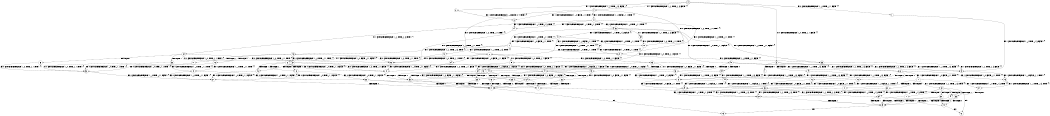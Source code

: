 digraph BCG {
size = "7, 10.5";
center = TRUE;
node [shape = circle];
0 [peripheries = 2];
0 -> 1 [label = "EX !0 !ATOMIC_EXCH_BRANCH (1, +0, TRUE, +1, 1, FALSE) !{}"];
0 -> 2 [label = "EX !1 !ATOMIC_EXCH_BRANCH (1, +1, TRUE, +1, 3, FALSE) !{}"];
0 -> 3 [label = "EX !0 !ATOMIC_EXCH_BRANCH (1, +0, TRUE, +1, 1, FALSE) !{}"];
0 -> 4 [label = "EX !1 !ATOMIC_EXCH_BRANCH (1, +1, TRUE, +1, 3, FALSE) !{}"];
1 -> 5 [label = "EX !1 !ATOMIC_EXCH_BRANCH (1, +1, TRUE, +1, 3, FALSE) !{}"];
2 -> 6 [label = "EX !1 !ATOMIC_EXCH_BRANCH (1, +0, FALSE, +1, 1, TRUE) !{}"];
3 -> 5 [label = "EX !1 !ATOMIC_EXCH_BRANCH (1, +1, TRUE, +1, 3, FALSE) !{}"];
3 -> 7 [label = "TERMINATE !0"];
3 -> 8 [label = "EX !1 !ATOMIC_EXCH_BRANCH (1, +1, TRUE, +1, 3, FALSE) !{}"];
3 -> 9 [label = "TERMINATE !0"];
4 -> 6 [label = "EX !1 !ATOMIC_EXCH_BRANCH (1, +0, FALSE, +1, 1, TRUE) !{}"];
4 -> 10 [label = "EX !0 !ATOMIC_EXCH_BRANCH (1, +0, TRUE, +1, 1, TRUE) !{}"];
4 -> 11 [label = "EX !1 !ATOMIC_EXCH_BRANCH (1, +0, FALSE, +1, 1, TRUE) !{}"];
4 -> 12 [label = "EX !0 !ATOMIC_EXCH_BRANCH (1, +0, TRUE, +1, 1, TRUE) !{}"];
5 -> 13 [label = "EX !1 !ATOMIC_EXCH_BRANCH (1, +0, FALSE, +1, 1, TRUE) !{}"];
6 -> 14 [label = "EX !1 !ATOMIC_EXCH_BRANCH (1, +1, TRUE, +1, 3, TRUE) !{}"];
7 -> 15 [label = "EX !1 !ATOMIC_EXCH_BRANCH (1, +1, TRUE, +1, 3, FALSE) !{}"];
8 -> 13 [label = "EX !1 !ATOMIC_EXCH_BRANCH (1, +0, FALSE, +1, 1, TRUE) !{}"];
8 -> 16 [label = "TERMINATE !0"];
8 -> 17 [label = "EX !1 !ATOMIC_EXCH_BRANCH (1, +0, FALSE, +1, 1, TRUE) !{}"];
8 -> 18 [label = "TERMINATE !0"];
9 -> 15 [label = "EX !1 !ATOMIC_EXCH_BRANCH (1, +1, TRUE, +1, 3, FALSE) !{}"];
9 -> 19 [label = "EX !1 !ATOMIC_EXCH_BRANCH (1, +1, TRUE, +1, 3, FALSE) !{}"];
10 -> 20 [label = "EX !0 !ATOMIC_EXCH_BRANCH (1, +0, TRUE, +1, 1, FALSE) !{}"];
11 -> 14 [label = "EX !1 !ATOMIC_EXCH_BRANCH (1, +1, TRUE, +1, 3, TRUE) !{}"];
11 -> 21 [label = "EX !0 !ATOMIC_EXCH_BRANCH (1, +0, TRUE, +1, 1, TRUE) !{}"];
11 -> 22 [label = "EX !1 !ATOMIC_EXCH_BRANCH (1, +1, TRUE, +1, 3, TRUE) !{}"];
11 -> 23 [label = "EX !0 !ATOMIC_EXCH_BRANCH (1, +0, TRUE, +1, 1, TRUE) !{}"];
12 -> 20 [label = "EX !0 !ATOMIC_EXCH_BRANCH (1, +0, TRUE, +1, 1, FALSE) !{}"];
12 -> 24 [label = "EX !1 !ATOMIC_EXCH_BRANCH (1, +0, FALSE, +1, 1, FALSE) !{}"];
12 -> 25 [label = "EX !0 !ATOMIC_EXCH_BRANCH (1, +0, TRUE, +1, 1, FALSE) !{}"];
12 -> 26 [label = "EX !1 !ATOMIC_EXCH_BRANCH (1, +0, FALSE, +1, 1, FALSE) !{}"];
13 -> 27 [label = "EX !1 !ATOMIC_EXCH_BRANCH (1, +1, TRUE, +1, 3, TRUE) !{}"];
14 -> 28 [label = "EX !0 !ATOMIC_EXCH_BRANCH (1, +0, TRUE, +1, 1, TRUE) !{}"];
15 -> 29 [label = "EX !1 !ATOMIC_EXCH_BRANCH (1, +0, FALSE, +1, 1, TRUE) !{}"];
16 -> 29 [label = "EX !1 !ATOMIC_EXCH_BRANCH (1, +0, FALSE, +1, 1, TRUE) !{}"];
17 -> 27 [label = "EX !1 !ATOMIC_EXCH_BRANCH (1, +1, TRUE, +1, 3, TRUE) !{}"];
17 -> 30 [label = "TERMINATE !0"];
17 -> 31 [label = "EX !1 !ATOMIC_EXCH_BRANCH (1, +1, TRUE, +1, 3, TRUE) !{}"];
17 -> 32 [label = "TERMINATE !0"];
18 -> 29 [label = "EX !1 !ATOMIC_EXCH_BRANCH (1, +0, FALSE, +1, 1, TRUE) !{}"];
18 -> 33 [label = "EX !1 !ATOMIC_EXCH_BRANCH (1, +0, FALSE, +1, 1, TRUE) !{}"];
19 -> 29 [label = "EX !1 !ATOMIC_EXCH_BRANCH (1, +0, FALSE, +1, 1, TRUE) !{}"];
19 -> 33 [label = "EX !1 !ATOMIC_EXCH_BRANCH (1, +0, FALSE, +1, 1, TRUE) !{}"];
20 -> 34 [label = "EX !1 !ATOMIC_EXCH_BRANCH (1, +0, FALSE, +1, 1, FALSE) !{}"];
21 -> 35 [label = "EX !0 !ATOMIC_EXCH_BRANCH (1, +0, TRUE, +1, 1, FALSE) !{}"];
22 -> 28 [label = "EX !0 !ATOMIC_EXCH_BRANCH (1, +0, TRUE, +1, 1, TRUE) !{}"];
22 -> 36 [label = "TERMINATE !1"];
22 -> 37 [label = "EX !0 !ATOMIC_EXCH_BRANCH (1, +0, TRUE, +1, 1, TRUE) !{}"];
22 -> 38 [label = "TERMINATE !1"];
23 -> 35 [label = "EX !0 !ATOMIC_EXCH_BRANCH (1, +0, TRUE, +1, 1, FALSE) !{}"];
23 -> 39 [label = "EX !1 !ATOMIC_EXCH_BRANCH (1, +1, TRUE, +1, 3, FALSE) !{}"];
23 -> 40 [label = "EX !0 !ATOMIC_EXCH_BRANCH (1, +0, TRUE, +1, 1, FALSE) !{}"];
23 -> 41 [label = "EX !1 !ATOMIC_EXCH_BRANCH (1, +1, TRUE, +1, 3, FALSE) !{}"];
24 -> 42 [label = "EX !0 !ATOMIC_EXCH_BRANCH (1, +0, TRUE, +1, 1, FALSE) !{}"];
25 -> 34 [label = "EX !1 !ATOMIC_EXCH_BRANCH (1, +0, FALSE, +1, 1, FALSE) !{}"];
25 -> 43 [label = "TERMINATE !0"];
25 -> 44 [label = "EX !1 !ATOMIC_EXCH_BRANCH (1, +0, FALSE, +1, 1, FALSE) !{}"];
25 -> 45 [label = "TERMINATE !0"];
26 -> 42 [label = "EX !0 !ATOMIC_EXCH_BRANCH (1, +0, TRUE, +1, 1, FALSE) !{}"];
26 -> 46 [label = "TERMINATE !1"];
26 -> 47 [label = "EX !0 !ATOMIC_EXCH_BRANCH (1, +0, TRUE, +1, 1, FALSE) !{}"];
26 -> 48 [label = "TERMINATE !1"];
27 -> 49 [label = "TERMINATE !0"];
28 -> 42 [label = "EX !0 !ATOMIC_EXCH_BRANCH (1, +0, TRUE, +1, 1, FALSE) !{}"];
29 -> 50 [label = "EX !1 !ATOMIC_EXCH_BRANCH (1, +1, TRUE, +1, 3, TRUE) !{}"];
30 -> 50 [label = "EX !1 !ATOMIC_EXCH_BRANCH (1, +1, TRUE, +1, 3, TRUE) !{}"];
31 -> 49 [label = "TERMINATE !0"];
31 -> 51 [label = "TERMINATE !1"];
31 -> 52 [label = "TERMINATE !0"];
31 -> 53 [label = "TERMINATE !1"];
32 -> 50 [label = "EX !1 !ATOMIC_EXCH_BRANCH (1, +1, TRUE, +1, 3, TRUE) !{}"];
32 -> 54 [label = "EX !1 !ATOMIC_EXCH_BRANCH (1, +1, TRUE, +1, 3, TRUE) !{}"];
33 -> 50 [label = "EX !1 !ATOMIC_EXCH_BRANCH (1, +1, TRUE, +1, 3, TRUE) !{}"];
33 -> 54 [label = "EX !1 !ATOMIC_EXCH_BRANCH (1, +1, TRUE, +1, 3, TRUE) !{}"];
34 -> 55 [label = "TERMINATE !0"];
35 -> 5 [label = "EX !1 !ATOMIC_EXCH_BRANCH (1, +1, TRUE, +1, 3, FALSE) !{}"];
36 -> 56 [label = "EX !0 !ATOMIC_EXCH_BRANCH (1, +0, TRUE, +1, 1, TRUE) !{}"];
37 -> 42 [label = "EX !0 !ATOMIC_EXCH_BRANCH (1, +0, TRUE, +1, 1, FALSE) !{}"];
37 -> 46 [label = "TERMINATE !1"];
37 -> 47 [label = "EX !0 !ATOMIC_EXCH_BRANCH (1, +0, TRUE, +1, 1, FALSE) !{}"];
37 -> 48 [label = "TERMINATE !1"];
38 -> 56 [label = "EX !0 !ATOMIC_EXCH_BRANCH (1, +0, TRUE, +1, 1, TRUE) !{}"];
38 -> 57 [label = "EX !0 !ATOMIC_EXCH_BRANCH (1, +0, TRUE, +1, 1, TRUE) !{}"];
39 -> 10 [label = "EX !0 !ATOMIC_EXCH_BRANCH (1, +0, TRUE, +1, 1, TRUE) !{}"];
40 -> 5 [label = "EX !1 !ATOMIC_EXCH_BRANCH (1, +1, TRUE, +1, 3, FALSE) !{}"];
40 -> 58 [label = "TERMINATE !0"];
40 -> 8 [label = "EX !1 !ATOMIC_EXCH_BRANCH (1, +1, TRUE, +1, 3, FALSE) !{}"];
40 -> 59 [label = "TERMINATE !0"];
41 -> 10 [label = "EX !0 !ATOMIC_EXCH_BRANCH (1, +0, TRUE, +1, 1, TRUE) !{}"];
41 -> 60 [label = "EX !1 !ATOMIC_EXCH_BRANCH (1, +0, FALSE, +1, 1, TRUE) !{}"];
41 -> 12 [label = "EX !0 !ATOMIC_EXCH_BRANCH (1, +0, TRUE, +1, 1, TRUE) !{}"];
41 -> 61 [label = "EX !1 !ATOMIC_EXCH_BRANCH (1, +0, FALSE, +1, 1, TRUE) !{}"];
42 -> 55 [label = "TERMINATE !0"];
43 -> 62 [label = "EX !1 !ATOMIC_EXCH_BRANCH (1, +0, FALSE, +1, 1, FALSE) !{}"];
44 -> 55 [label = "TERMINATE !0"];
44 -> 63 [label = "TERMINATE !1"];
44 -> 64 [label = "TERMINATE !0"];
44 -> 65 [label = "TERMINATE !1"];
45 -> 62 [label = "EX !1 !ATOMIC_EXCH_BRANCH (1, +0, FALSE, +1, 1, FALSE) !{}"];
45 -> 66 [label = "EX !1 !ATOMIC_EXCH_BRANCH (1, +0, FALSE, +1, 1, FALSE) !{}"];
46 -> 67 [label = "EX !0 !ATOMIC_EXCH_BRANCH (1, +0, TRUE, +1, 1, FALSE) !{}"];
47 -> 55 [label = "TERMINATE !0"];
47 -> 63 [label = "TERMINATE !1"];
47 -> 64 [label = "TERMINATE !0"];
47 -> 65 [label = "TERMINATE !1"];
48 -> 67 [label = "EX !0 !ATOMIC_EXCH_BRANCH (1, +0, TRUE, +1, 1, FALSE) !{}"];
48 -> 68 [label = "EX !0 !ATOMIC_EXCH_BRANCH (1, +0, TRUE, +1, 1, FALSE) !{}"];
49 -> 69 [label = "TERMINATE !1"];
50 -> 69 [label = "TERMINATE !1"];
51 -> 69 [label = "TERMINATE !0"];
52 -> 69 [label = "TERMINATE !1"];
52 -> 70 [label = "TERMINATE !1"];
53 -> 69 [label = "TERMINATE !0"];
53 -> 70 [label = "TERMINATE !0"];
54 -> 69 [label = "TERMINATE !1"];
54 -> 70 [label = "TERMINATE !1"];
55 -> 71 [label = "TERMINATE !1"];
56 -> 67 [label = "EX !0 !ATOMIC_EXCH_BRANCH (1, +0, TRUE, +1, 1, FALSE) !{}"];
57 -> 67 [label = "EX !0 !ATOMIC_EXCH_BRANCH (1, +0, TRUE, +1, 1, FALSE) !{}"];
57 -> 68 [label = "EX !0 !ATOMIC_EXCH_BRANCH (1, +0, TRUE, +1, 1, FALSE) !{}"];
58 -> 15 [label = "EX !1 !ATOMIC_EXCH_BRANCH (1, +1, TRUE, +1, 3, FALSE) !{}"];
59 -> 15 [label = "EX !1 !ATOMIC_EXCH_BRANCH (1, +1, TRUE, +1, 3, FALSE) !{}"];
59 -> 19 [label = "EX !1 !ATOMIC_EXCH_BRANCH (1, +1, TRUE, +1, 3, FALSE) !{}"];
60 -> 21 [label = "EX !0 !ATOMIC_EXCH_BRANCH (1, +0, TRUE, +1, 1, TRUE) !{}"];
61 -> 21 [label = "EX !0 !ATOMIC_EXCH_BRANCH (1, +0, TRUE, +1, 1, TRUE) !{}"];
61 -> 72 [label = "EX !1 !ATOMIC_EXCH_BRANCH (1, +1, TRUE, +1, 3, TRUE) !{}"];
61 -> 23 [label = "EX !0 !ATOMIC_EXCH_BRANCH (1, +0, TRUE, +1, 1, TRUE) !{}"];
61 -> 73 [label = "EX !1 !ATOMIC_EXCH_BRANCH (1, +1, TRUE, +1, 3, TRUE) !{}"];
62 -> 71 [label = "TERMINATE !1"];
63 -> 71 [label = "TERMINATE !0"];
64 -> 71 [label = "TERMINATE !1"];
64 -> 74 [label = "TERMINATE !1"];
65 -> 71 [label = "TERMINATE !0"];
65 -> 74 [label = "TERMINATE !0"];
66 -> 71 [label = "TERMINATE !1"];
66 -> 74 [label = "TERMINATE !1"];
67 -> 71 [label = "TERMINATE !0"];
68 -> 71 [label = "TERMINATE !0"];
68 -> 74 [label = "TERMINATE !0"];
69 -> 75 [label = "exit"];
70 -> 76 [label = "exit"];
71 -> 75 [label = "exit"];
72 -> 28 [label = "EX !0 !ATOMIC_EXCH_BRANCH (1, +0, TRUE, +1, 1, TRUE) !{}"];
73 -> 28 [label = "EX !0 !ATOMIC_EXCH_BRANCH (1, +0, TRUE, +1, 1, TRUE) !{}"];
73 -> 77 [label = "TERMINATE !1"];
73 -> 37 [label = "EX !0 !ATOMIC_EXCH_BRANCH (1, +0, TRUE, +1, 1, TRUE) !{}"];
73 -> 78 [label = "TERMINATE !1"];
74 -> 76 [label = "exit"];
77 -> 56 [label = "EX !0 !ATOMIC_EXCH_BRANCH (1, +0, TRUE, +1, 1, TRUE) !{}"];
78 -> 56 [label = "EX !0 !ATOMIC_EXCH_BRANCH (1, +0, TRUE, +1, 1, TRUE) !{}"];
78 -> 57 [label = "EX !0 !ATOMIC_EXCH_BRANCH (1, +0, TRUE, +1, 1, TRUE) !{}"];
}
